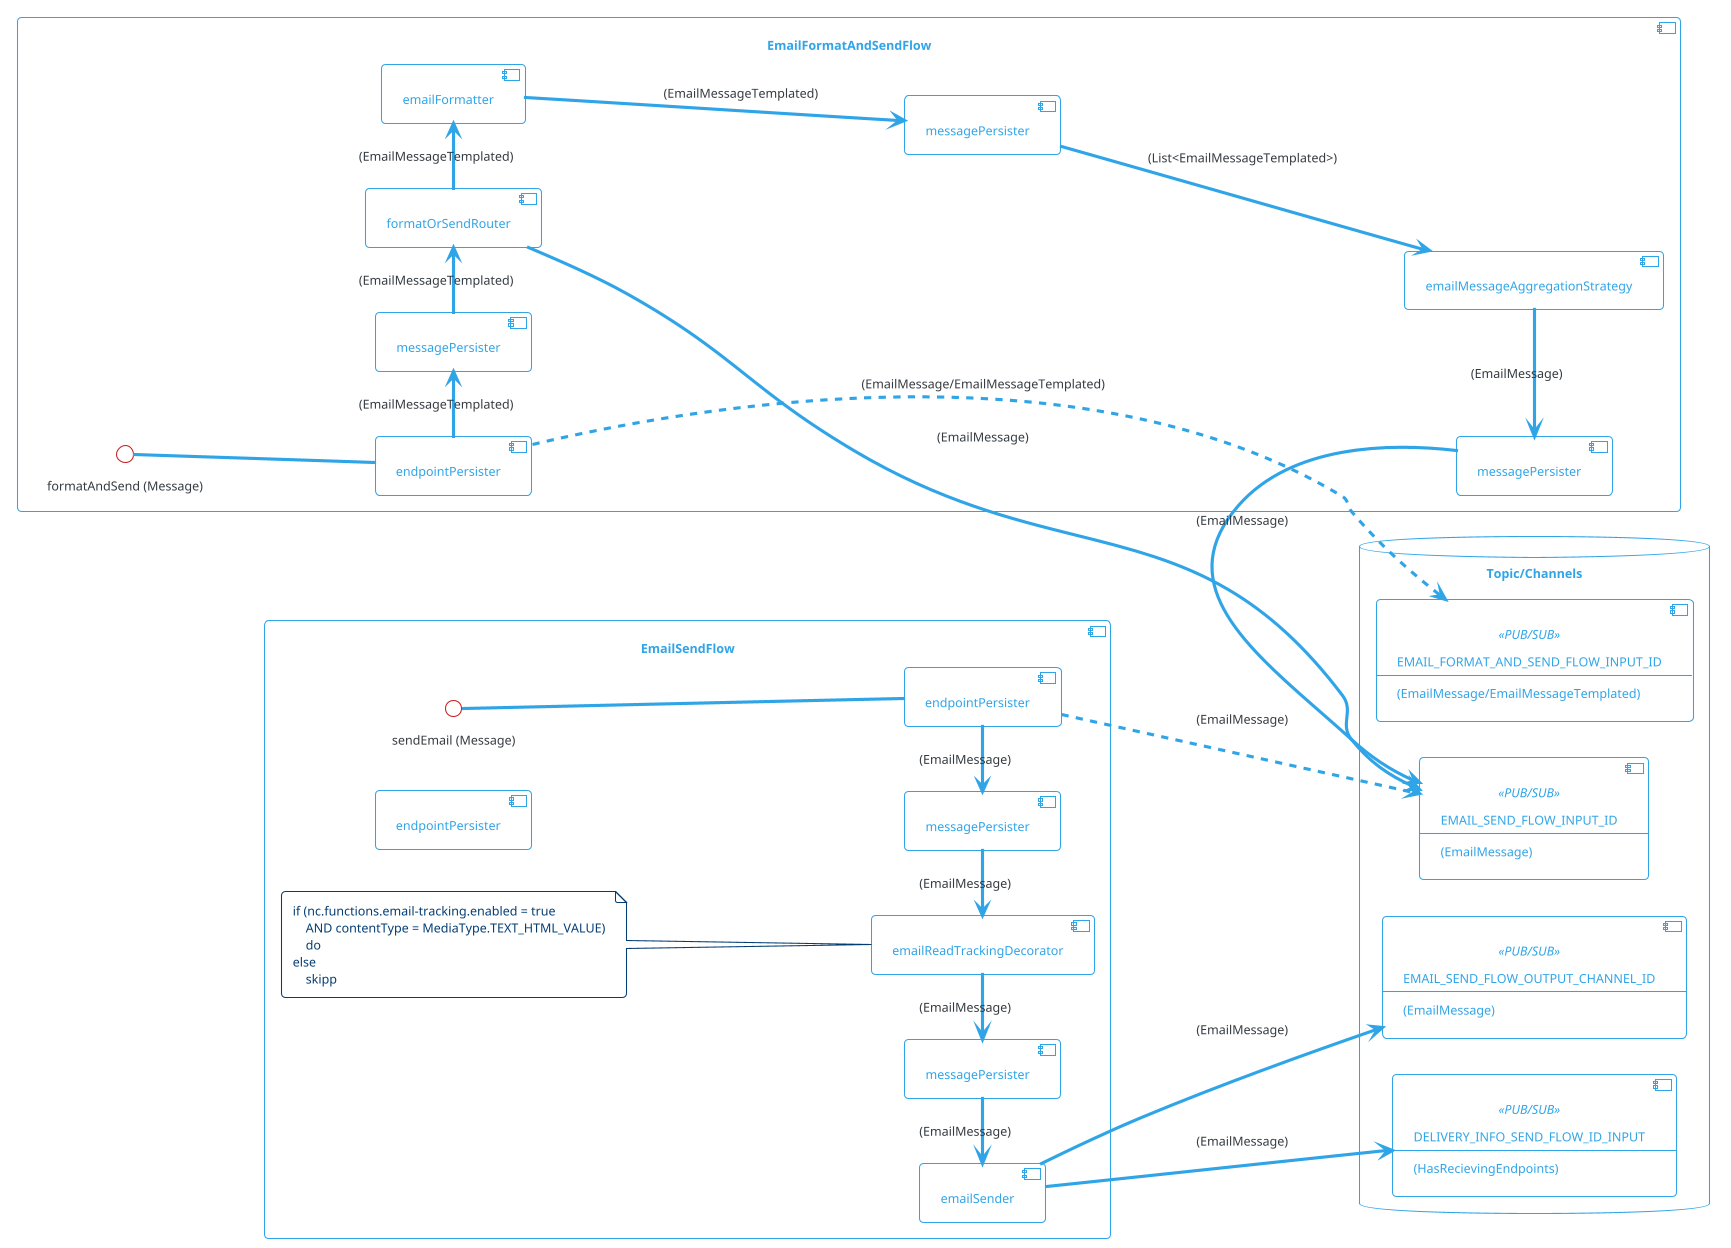 @startuml

!theme cerulean-outline

left to right direction

skinparam backgroundcolor White
skinparam component {
    backgroundColor<<user defined>> LightGray
}
/'
database "PostgreSQL" {
    [nc_message]
    [nc_endpoint]
}
'/

database "Topic/Channels" {
    component EMAIL_FORMAT_AND_SEND_FLOW_INPUT_ID<<PUB/SUB>>[
        EMAIL_FORMAT_AND_SEND_FLOW_INPUT_ID
        --
        (EmailMessage/EmailMessageTemplated)
    ]

    component EMAIL_SEND_FLOW_INPUT_ID<<PUB/SUB>>[
        EMAIL_SEND_FLOW_INPUT_ID
        --
        (EmailMessage)
    ]

    component EMAIL_SEND_FLOW_OUTPUT_CHANNEL_ID<<PUB/SUB>>[
        EMAIL_SEND_FLOW_OUTPUT_CHANNEL_ID
        --
        (EmailMessage)
    ]

    component DELIVERY_INFO_SEND_FLOW_ID_INPUT<<PUB/SUB>>  [
        DELIVERY_INFO_SEND_FLOW_ID_INPUT
        --
        (HasRecievingEndpoints)
    ]

}

component "EmailSendFlow" {
    [endpointPersister] as endpointPersister1
    [messagePersister] as messagePersister1
    [emailReadTrackingDecorator]
    [endpointPersister] as endpointPersister2
    [messagePersister] as messagePersister2
    [emailSender]

    endpointPersister1 -l-> messagePersister1: (EmailMessage)
    messagePersister1 -l-> emailReadTrackingDecorator: (EmailMessage)
    emailReadTrackingDecorator -l-> messagePersister2: (EmailMessage)
    messagePersister2 -l-> emailSender: (EmailMessage)

 '   messagePersister --> nc_message: (EmailMessage)
'  endpointPersister --> nc_endpoint: (List<RecievingEndpoint>)

    endpointPersister1 ..> EMAIL_SEND_FLOW_INPUT_ID : (EmailMessage) 
    emailSender --> EMAIL_SEND_FLOW_OUTPUT_CHANNEL_ID : (EmailMessage) 

    emailSender --> DELIVERY_INFO_SEND_FLOW_ID_INPUT : (EmailMessage) 

    note left of emailReadTrackingDecorator 
        if (nc.functions.email-tracking.enabled = true 
            AND contentType = MediaType.TEXT_HTML_VALUE)
            do
        else
            skipp        
    end note  

    
    interface "sendEmail (Message)" as sendEmail        
        endpointPersister1 -u- sendEmail
}



component "EmailFormatAndSendFlow" {
    [endpointPersister] as endpointPersister3
    [messagePersister] as messagePersister3
    [formatOrSendRouter]
    [emailFormatter]
    [messagePersister] as messagePersister4
    [emailMessageAggregationStrategy]
    [messagePersister] as messagePersister5


    emailFormatter --> messagePersister4: (EmailMessageTemplated)
    messagePersister4 --> emailMessageAggregationStrategy: (List<EmailMessageTemplated>)

    endpointPersister3 .> EMAIL_FORMAT_AND_SEND_FLOW_INPUT_ID : (EmailMessage/EmailMessageTemplated) 



    endpointPersister3 -> messagePersister3 : (EmailMessageTemplated)
    messagePersister3 -> formatOrSendRouter : (EmailMessageTemplated)
    formatOrSendRouter -> emailFormatter : (EmailMessageTemplated)
    formatOrSendRouter -> EMAIL_SEND_FLOW_INPUT_ID : (EmailMessage)

    emailMessageAggregationStrategy -l-> messagePersister5 : (EmailMessage) 
    messagePersister5 -> EMAIL_SEND_FLOW_INPUT_ID : (EmailMessage) 

    interface "formatAndSend (Message)" as formatAndSend        
        endpointPersister3 -u- formatAndSend
        
}







@enduml